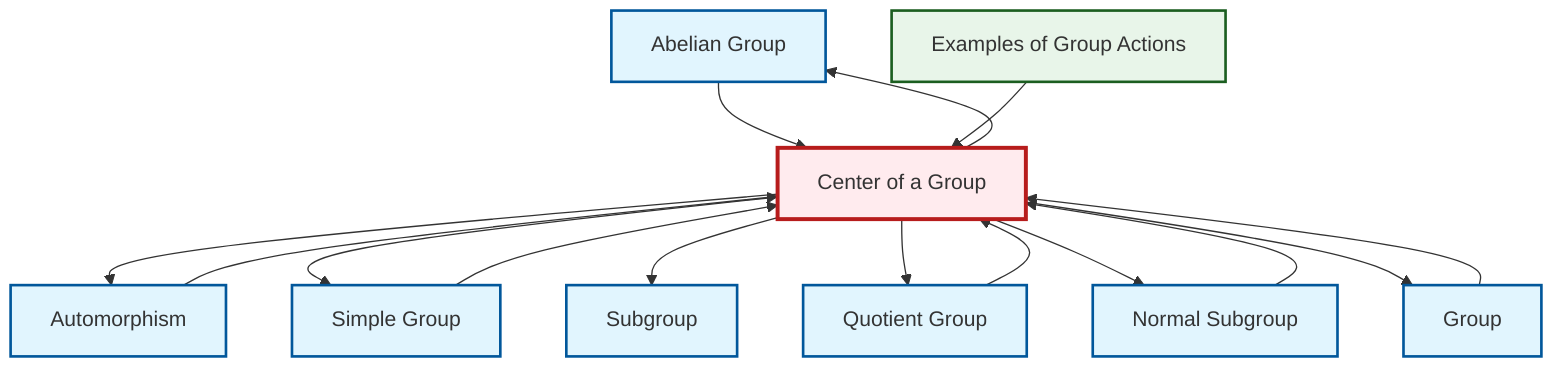 graph TD
    classDef definition fill:#e1f5fe,stroke:#01579b,stroke-width:2px
    classDef theorem fill:#f3e5f5,stroke:#4a148c,stroke-width:2px
    classDef axiom fill:#fff3e0,stroke:#e65100,stroke-width:2px
    classDef example fill:#e8f5e9,stroke:#1b5e20,stroke-width:2px
    classDef current fill:#ffebee,stroke:#b71c1c,stroke-width:3px
    def-abelian-group["Abelian Group"]:::definition
    ex-group-action-examples["Examples of Group Actions"]:::example
    def-center-of-group["Center of a Group"]:::definition
    def-normal-subgroup["Normal Subgroup"]:::definition
    def-simple-group["Simple Group"]:::definition
    def-quotient-group["Quotient Group"]:::definition
    def-subgroup["Subgroup"]:::definition
    def-group["Group"]:::definition
    def-automorphism["Automorphism"]:::definition
    def-center-of-group --> def-automorphism
    def-normal-subgroup --> def-center-of-group
    def-quotient-group --> def-center-of-group
    def-center-of-group --> def-simple-group
    def-center-of-group --> def-subgroup
    def-group --> def-center-of-group
    def-center-of-group --> def-abelian-group
    def-simple-group --> def-center-of-group
    def-center-of-group --> def-quotient-group
    def-center-of-group --> def-normal-subgroup
    def-center-of-group --> def-group
    def-automorphism --> def-center-of-group
    def-abelian-group --> def-center-of-group
    ex-group-action-examples --> def-center-of-group
    class def-center-of-group current